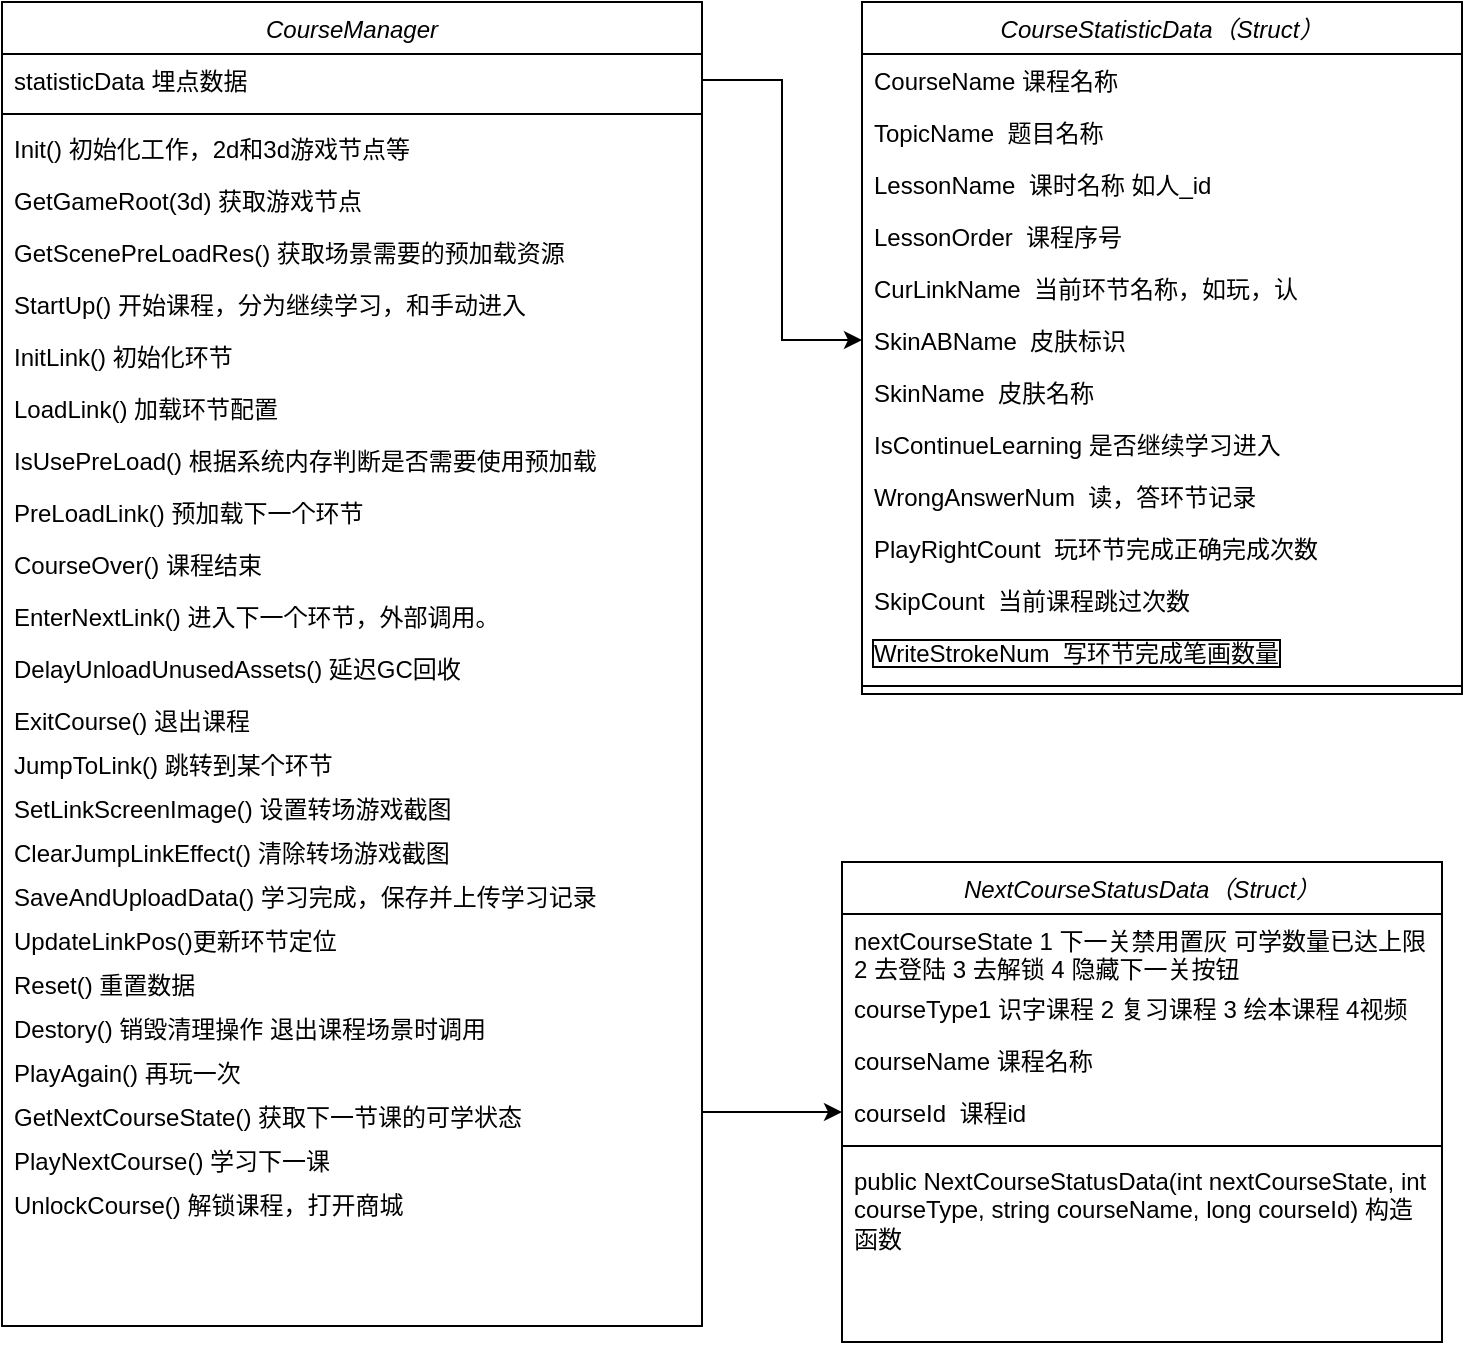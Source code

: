 <mxfile version="20.8.3" type="github">
  <diagram id="C5RBs43oDa-KdzZeNtuy" name="Page-1">
    <mxGraphModel dx="872" dy="565" grid="1" gridSize="10" guides="1" tooltips="1" connect="1" arrows="1" fold="1" page="1" pageScale="1" pageWidth="827" pageHeight="1169" math="0" shadow="0">
      <root>
        <mxCell id="WIyWlLk6GJQsqaUBKTNV-0" />
        <mxCell id="WIyWlLk6GJQsqaUBKTNV-1" parent="WIyWlLk6GJQsqaUBKTNV-0" />
        <mxCell id="zkfFHV4jXpPFQw0GAbJ--0" value="CourseManager" style="swimlane;fontStyle=2;align=center;verticalAlign=top;childLayout=stackLayout;horizontal=1;startSize=26;horizontalStack=0;resizeParent=1;resizeLast=0;collapsible=1;marginBottom=0;rounded=0;shadow=0;strokeWidth=1;" parent="WIyWlLk6GJQsqaUBKTNV-1" vertex="1">
          <mxGeometry x="220" y="120" width="350" height="662" as="geometry">
            <mxRectangle x="230" y="140" width="160" height="26" as="alternateBounds" />
          </mxGeometry>
        </mxCell>
        <mxCell id="zkfFHV4jXpPFQw0GAbJ--1" value="statisticData 埋点数据" style="text;align=left;verticalAlign=top;spacingLeft=4;spacingRight=4;overflow=hidden;rotatable=0;points=[[0,0.5],[1,0.5]];portConstraint=eastwest;" parent="zkfFHV4jXpPFQw0GAbJ--0" vertex="1">
          <mxGeometry y="26" width="350" height="26" as="geometry" />
        </mxCell>
        <mxCell id="zkfFHV4jXpPFQw0GAbJ--4" value="" style="line;html=1;strokeWidth=1;align=left;verticalAlign=middle;spacingTop=-1;spacingLeft=3;spacingRight=3;rotatable=0;labelPosition=right;points=[];portConstraint=eastwest;" parent="zkfFHV4jXpPFQw0GAbJ--0" vertex="1">
          <mxGeometry y="52" width="350" height="8" as="geometry" />
        </mxCell>
        <mxCell id="zkfFHV4jXpPFQw0GAbJ--5" value="Init() 初始化工作，2d和3d游戏节点等" style="text;align=left;verticalAlign=top;spacingLeft=4;spacingRight=4;overflow=hidden;rotatable=0;points=[[0,0.5],[1,0.5]];portConstraint=eastwest;" parent="zkfFHV4jXpPFQw0GAbJ--0" vertex="1">
          <mxGeometry y="60" width="350" height="26" as="geometry" />
        </mxCell>
        <mxCell id="U7nyW-L80Z0Z42NXBnHz-1" value="GetGameRoot(3d) 获取游戏节点" style="text;align=left;verticalAlign=top;spacingLeft=4;spacingRight=4;overflow=hidden;rotatable=0;points=[[0,0.5],[1,0.5]];portConstraint=eastwest;" vertex="1" parent="zkfFHV4jXpPFQw0GAbJ--0">
          <mxGeometry y="86" width="350" height="26" as="geometry" />
        </mxCell>
        <mxCell id="U7nyW-L80Z0Z42NXBnHz-2" value="GetScenePreLoadRes() 获取场景需要的预加载资源" style="text;align=left;verticalAlign=top;spacingLeft=4;spacingRight=4;overflow=hidden;rotatable=0;points=[[0,0.5],[1,0.5]];portConstraint=eastwest;" vertex="1" parent="zkfFHV4jXpPFQw0GAbJ--0">
          <mxGeometry y="112" width="350" height="26" as="geometry" />
        </mxCell>
        <mxCell id="U7nyW-L80Z0Z42NXBnHz-3" value="StartUp() 开始课程，分为继续学习，和手动进入" style="text;align=left;verticalAlign=top;spacingLeft=4;spacingRight=4;overflow=hidden;rotatable=0;points=[[0,0.5],[1,0.5]];portConstraint=eastwest;" vertex="1" parent="zkfFHV4jXpPFQw0GAbJ--0">
          <mxGeometry y="138" width="350" height="26" as="geometry" />
        </mxCell>
        <mxCell id="U7nyW-L80Z0Z42NXBnHz-4" value="InitLink() 初始化环节" style="text;align=left;verticalAlign=top;spacingLeft=4;spacingRight=4;overflow=hidden;rotatable=0;points=[[0,0.5],[1,0.5]];portConstraint=eastwest;" vertex="1" parent="zkfFHV4jXpPFQw0GAbJ--0">
          <mxGeometry y="164" width="350" height="26" as="geometry" />
        </mxCell>
        <mxCell id="U7nyW-L80Z0Z42NXBnHz-5" value="LoadLink() 加载环节配置" style="text;align=left;verticalAlign=top;spacingLeft=4;spacingRight=4;overflow=hidden;rotatable=0;points=[[0,0.5],[1,0.5]];portConstraint=eastwest;" vertex="1" parent="zkfFHV4jXpPFQw0GAbJ--0">
          <mxGeometry y="190" width="350" height="26" as="geometry" />
        </mxCell>
        <mxCell id="U7nyW-L80Z0Z42NXBnHz-6" value="IsUsePreLoad() 根据系统内存判断是否需要使用预加载" style="text;align=left;verticalAlign=top;spacingLeft=4;spacingRight=4;overflow=hidden;rotatable=0;points=[[0,0.5],[1,0.5]];portConstraint=eastwest;" vertex="1" parent="zkfFHV4jXpPFQw0GAbJ--0">
          <mxGeometry y="216" width="350" height="26" as="geometry" />
        </mxCell>
        <mxCell id="U7nyW-L80Z0Z42NXBnHz-7" value="PreLoadLink() 预加载下一个环节" style="text;align=left;verticalAlign=top;spacingLeft=4;spacingRight=4;overflow=hidden;rotatable=0;points=[[0,0.5],[1,0.5]];portConstraint=eastwest;" vertex="1" parent="zkfFHV4jXpPFQw0GAbJ--0">
          <mxGeometry y="242" width="350" height="26" as="geometry" />
        </mxCell>
        <mxCell id="U7nyW-L80Z0Z42NXBnHz-8" value="CourseOver() 课程结束" style="text;align=left;verticalAlign=top;spacingLeft=4;spacingRight=4;overflow=hidden;rotatable=0;points=[[0,0.5],[1,0.5]];portConstraint=eastwest;" vertex="1" parent="zkfFHV4jXpPFQw0GAbJ--0">
          <mxGeometry y="268" width="350" height="26" as="geometry" />
        </mxCell>
        <mxCell id="U7nyW-L80Z0Z42NXBnHz-9" value="EnterNextLink() 进入下一个环节，外部调用。" style="text;align=left;verticalAlign=top;spacingLeft=4;spacingRight=4;overflow=hidden;rotatable=0;points=[[0,0.5],[1,0.5]];portConstraint=eastwest;" vertex="1" parent="zkfFHV4jXpPFQw0GAbJ--0">
          <mxGeometry y="294" width="350" height="26" as="geometry" />
        </mxCell>
        <mxCell id="U7nyW-L80Z0Z42NXBnHz-10" value="DelayUnloadUnusedAssets() 延迟GC回收" style="text;align=left;verticalAlign=top;spacingLeft=4;spacingRight=4;overflow=hidden;rotatable=0;points=[[0,0.5],[1,0.5]];portConstraint=eastwest;" vertex="1" parent="zkfFHV4jXpPFQw0GAbJ--0">
          <mxGeometry y="320" width="350" height="26" as="geometry" />
        </mxCell>
        <mxCell id="U7nyW-L80Z0Z42NXBnHz-12" value="ExitCourse() 退出课程" style="text;align=left;verticalAlign=top;spacingLeft=4;spacingRight=4;overflow=hidden;rotatable=0;points=[[0,0.5],[1,0.5]];portConstraint=eastwest;" vertex="1" parent="zkfFHV4jXpPFQw0GAbJ--0">
          <mxGeometry y="346" width="350" height="22" as="geometry" />
        </mxCell>
        <mxCell id="U7nyW-L80Z0Z42NXBnHz-13" value="JumpToLink() 跳转到某个环节" style="text;align=left;verticalAlign=top;spacingLeft=4;spacingRight=4;overflow=hidden;rotatable=0;points=[[0,0.5],[1,0.5]];portConstraint=eastwest;" vertex="1" parent="zkfFHV4jXpPFQw0GAbJ--0">
          <mxGeometry y="368" width="350" height="22" as="geometry" />
        </mxCell>
        <mxCell id="U7nyW-L80Z0Z42NXBnHz-14" value="SetLinkScreenImage() 设置转场游戏截图" style="text;align=left;verticalAlign=top;spacingLeft=4;spacingRight=4;overflow=hidden;rotatable=0;points=[[0,0.5],[1,0.5]];portConstraint=eastwest;" vertex="1" parent="zkfFHV4jXpPFQw0GAbJ--0">
          <mxGeometry y="390" width="350" height="22" as="geometry" />
        </mxCell>
        <mxCell id="U7nyW-L80Z0Z42NXBnHz-15" value="ClearJumpLinkEffect() 清除转场游戏截图" style="text;align=left;verticalAlign=top;spacingLeft=4;spacingRight=4;overflow=hidden;rotatable=0;points=[[0,0.5],[1,0.5]];portConstraint=eastwest;" vertex="1" parent="zkfFHV4jXpPFQw0GAbJ--0">
          <mxGeometry y="412" width="350" height="22" as="geometry" />
        </mxCell>
        <mxCell id="U7nyW-L80Z0Z42NXBnHz-16" value="SaveAndUploadData() 学习完成，保存并上传学习记录" style="text;align=left;verticalAlign=top;spacingLeft=4;spacingRight=4;overflow=hidden;rotatable=0;points=[[0,0.5],[1,0.5]];portConstraint=eastwest;" vertex="1" parent="zkfFHV4jXpPFQw0GAbJ--0">
          <mxGeometry y="434" width="350" height="22" as="geometry" />
        </mxCell>
        <mxCell id="U7nyW-L80Z0Z42NXBnHz-17" value="UpdateLinkPos()更新环节定位" style="text;align=left;verticalAlign=top;spacingLeft=4;spacingRight=4;overflow=hidden;rotatable=0;points=[[0,0.5],[1,0.5]];portConstraint=eastwest;" vertex="1" parent="zkfFHV4jXpPFQw0GAbJ--0">
          <mxGeometry y="456" width="350" height="22" as="geometry" />
        </mxCell>
        <mxCell id="U7nyW-L80Z0Z42NXBnHz-18" value="Reset() 重置数据" style="text;align=left;verticalAlign=top;spacingLeft=4;spacingRight=4;overflow=hidden;rotatable=0;points=[[0,0.5],[1,0.5]];portConstraint=eastwest;" vertex="1" parent="zkfFHV4jXpPFQw0GAbJ--0">
          <mxGeometry y="478" width="350" height="22" as="geometry" />
        </mxCell>
        <mxCell id="U7nyW-L80Z0Z42NXBnHz-19" value="Destory() 销毁清理操作 退出课程场景时调用" style="text;align=left;verticalAlign=top;spacingLeft=4;spacingRight=4;overflow=hidden;rotatable=0;points=[[0,0.5],[1,0.5]];portConstraint=eastwest;" vertex="1" parent="zkfFHV4jXpPFQw0GAbJ--0">
          <mxGeometry y="500" width="350" height="22" as="geometry" />
        </mxCell>
        <mxCell id="U7nyW-L80Z0Z42NXBnHz-20" value="PlayAgain() 再玩一次" style="text;align=left;verticalAlign=top;spacingLeft=4;spacingRight=4;overflow=hidden;rotatable=0;points=[[0,0.5],[1,0.5]];portConstraint=eastwest;" vertex="1" parent="zkfFHV4jXpPFQw0GAbJ--0">
          <mxGeometry y="522" width="350" height="22" as="geometry" />
        </mxCell>
        <mxCell id="U7nyW-L80Z0Z42NXBnHz-21" value="GetNextCourseState() 获取下一节课的可学状态" style="text;align=left;verticalAlign=top;spacingLeft=4;spacingRight=4;overflow=hidden;rotatable=0;points=[[0,0.5],[1,0.5]];portConstraint=eastwest;" vertex="1" parent="zkfFHV4jXpPFQw0GAbJ--0">
          <mxGeometry y="544" width="350" height="22" as="geometry" />
        </mxCell>
        <mxCell id="U7nyW-L80Z0Z42NXBnHz-22" value="PlayNextCourse() 学习下一课" style="text;align=left;verticalAlign=top;spacingLeft=4;spacingRight=4;overflow=hidden;rotatable=0;points=[[0,0.5],[1,0.5]];portConstraint=eastwest;" vertex="1" parent="zkfFHV4jXpPFQw0GAbJ--0">
          <mxGeometry y="566" width="350" height="22" as="geometry" />
        </mxCell>
        <mxCell id="U7nyW-L80Z0Z42NXBnHz-23" value="UnlockCourse() 解锁课程，打开商城" style="text;align=left;verticalAlign=top;spacingLeft=4;spacingRight=4;overflow=hidden;rotatable=0;points=[[0,0.5],[1,0.5]];portConstraint=eastwest;" vertex="1" parent="zkfFHV4jXpPFQw0GAbJ--0">
          <mxGeometry y="588" width="350" height="22" as="geometry" />
        </mxCell>
        <mxCell id="U7nyW-L80Z0Z42NXBnHz-25" value="NextCourseStatusData（Struct）" style="swimlane;fontStyle=2;align=center;verticalAlign=top;childLayout=stackLayout;horizontal=1;startSize=26;horizontalStack=0;resizeParent=1;resizeLast=0;collapsible=1;marginBottom=0;rounded=0;shadow=0;strokeWidth=1;" vertex="1" parent="WIyWlLk6GJQsqaUBKTNV-1">
          <mxGeometry x="640" y="550" width="300" height="240" as="geometry">
            <mxRectangle x="230" y="140" width="160" height="26" as="alternateBounds" />
          </mxGeometry>
        </mxCell>
        <mxCell id="U7nyW-L80Z0Z42NXBnHz-26" value="nextCourseState 1 下一关禁用置灰 可学数量已达上限 2 去登陆 3 去解锁 4 隐藏下一关按钮" style="text;align=left;verticalAlign=top;spacingLeft=4;spacingRight=4;overflow=hidden;rotatable=0;points=[[0,0.5],[1,0.5]];portConstraint=eastwest;whiteSpace=wrap;" vertex="1" parent="U7nyW-L80Z0Z42NXBnHz-25">
          <mxGeometry y="26" width="300" height="34" as="geometry" />
        </mxCell>
        <mxCell id="U7nyW-L80Z0Z42NXBnHz-27" value="courseType1 识字课程 2 复习课程 3 绘本课程 4视频 " style="text;align=left;verticalAlign=top;spacingLeft=4;spacingRight=4;overflow=hidden;rotatable=0;points=[[0,0.5],[1,0.5]];portConstraint=eastwest;rounded=0;shadow=0;html=0;" vertex="1" parent="U7nyW-L80Z0Z42NXBnHz-25">
          <mxGeometry y="60" width="300" height="26" as="geometry" />
        </mxCell>
        <mxCell id="U7nyW-L80Z0Z42NXBnHz-28" value="courseName 课程名称" style="text;align=left;verticalAlign=top;spacingLeft=4;spacingRight=4;overflow=hidden;rotatable=0;points=[[0,0.5],[1,0.5]];portConstraint=eastwest;rounded=0;shadow=0;html=0;" vertex="1" parent="U7nyW-L80Z0Z42NXBnHz-25">
          <mxGeometry y="86" width="300" height="26" as="geometry" />
        </mxCell>
        <mxCell id="U7nyW-L80Z0Z42NXBnHz-53" value="courseId  课程id" style="text;align=left;verticalAlign=top;spacingLeft=4;spacingRight=4;overflow=hidden;rotatable=0;points=[[0,0.5],[1,0.5]];portConstraint=eastwest;rounded=0;shadow=0;html=0;" vertex="1" parent="U7nyW-L80Z0Z42NXBnHz-25">
          <mxGeometry y="112" width="300" height="26" as="geometry" />
        </mxCell>
        <mxCell id="U7nyW-L80Z0Z42NXBnHz-29" value="" style="line;html=1;strokeWidth=1;align=left;verticalAlign=middle;spacingTop=-1;spacingLeft=3;spacingRight=3;rotatable=0;labelPosition=right;points=[];portConstraint=eastwest;" vertex="1" parent="U7nyW-L80Z0Z42NXBnHz-25">
          <mxGeometry y="138" width="300" height="8" as="geometry" />
        </mxCell>
        <mxCell id="U7nyW-L80Z0Z42NXBnHz-30" value="public NextCourseStatusData(int nextCourseState, int courseType, string courseName, long courseId) 构造函数" style="text;align=left;verticalAlign=top;spacingLeft=4;spacingRight=4;overflow=hidden;rotatable=0;points=[[0,0.5],[1,0.5]];portConstraint=eastwest;whiteSpace=wrap;" vertex="1" parent="U7nyW-L80Z0Z42NXBnHz-25">
          <mxGeometry y="146" width="300" height="62" as="geometry" />
        </mxCell>
        <mxCell id="U7nyW-L80Z0Z42NXBnHz-54" style="edgeStyle=orthogonalEdgeStyle;rounded=0;orthogonalLoop=1;jettySize=auto;html=1;entryX=0;entryY=0.5;entryDx=0;entryDy=0;" edge="1" parent="WIyWlLk6GJQsqaUBKTNV-1" source="U7nyW-L80Z0Z42NXBnHz-21" target="U7nyW-L80Z0Z42NXBnHz-53">
          <mxGeometry relative="1" as="geometry" />
        </mxCell>
        <mxCell id="U7nyW-L80Z0Z42NXBnHz-55" value="CourseStatisticData（Struct）" style="swimlane;fontStyle=2;align=center;verticalAlign=top;childLayout=stackLayout;horizontal=1;startSize=26;horizontalStack=0;resizeParent=1;resizeLast=0;collapsible=1;marginBottom=0;rounded=0;shadow=0;strokeWidth=1;" vertex="1" parent="WIyWlLk6GJQsqaUBKTNV-1">
          <mxGeometry x="650" y="120" width="300" height="346" as="geometry">
            <mxRectangle x="230" y="140" width="160" height="26" as="alternateBounds" />
          </mxGeometry>
        </mxCell>
        <mxCell id="U7nyW-L80Z0Z42NXBnHz-56" value="CourseName 课程名称" style="text;align=left;verticalAlign=top;spacingLeft=4;spacingRight=4;overflow=hidden;rotatable=0;points=[[0,0.5],[1,0.5]];portConstraint=eastwest;" vertex="1" parent="U7nyW-L80Z0Z42NXBnHz-55">
          <mxGeometry y="26" width="300" height="26" as="geometry" />
        </mxCell>
        <mxCell id="U7nyW-L80Z0Z42NXBnHz-57" value="TopicName  题目名称" style="text;align=left;verticalAlign=top;spacingLeft=4;spacingRight=4;overflow=hidden;rotatable=0;points=[[0,0.5],[1,0.5]];portConstraint=eastwest;rounded=0;shadow=0;html=0;" vertex="1" parent="U7nyW-L80Z0Z42NXBnHz-55">
          <mxGeometry y="52" width="300" height="26" as="geometry" />
        </mxCell>
        <mxCell id="U7nyW-L80Z0Z42NXBnHz-58" value="LessonName  课时名称 如人_id" style="text;align=left;verticalAlign=top;spacingLeft=4;spacingRight=4;overflow=hidden;rotatable=0;points=[[0,0.5],[1,0.5]];portConstraint=eastwest;rounded=0;shadow=0;html=0;" vertex="1" parent="U7nyW-L80Z0Z42NXBnHz-55">
          <mxGeometry y="78" width="300" height="26" as="geometry" />
        </mxCell>
        <mxCell id="U7nyW-L80Z0Z42NXBnHz-59" value="LessonOrder  课程序号" style="text;align=left;verticalAlign=top;spacingLeft=4;spacingRight=4;overflow=hidden;rotatable=0;points=[[0,0.5],[1,0.5]];portConstraint=eastwest;rounded=0;shadow=0;html=0;" vertex="1" parent="U7nyW-L80Z0Z42NXBnHz-55">
          <mxGeometry y="104" width="300" height="26" as="geometry" />
        </mxCell>
        <mxCell id="U7nyW-L80Z0Z42NXBnHz-62" value="CurLinkName  当前环节名称，如玩，认" style="text;align=left;verticalAlign=top;spacingLeft=4;spacingRight=4;overflow=hidden;rotatable=0;points=[[0,0.5],[1,0.5]];portConstraint=eastwest;rounded=0;shadow=0;html=0;" vertex="1" parent="U7nyW-L80Z0Z42NXBnHz-55">
          <mxGeometry y="130" width="300" height="26" as="geometry" />
        </mxCell>
        <mxCell id="U7nyW-L80Z0Z42NXBnHz-63" value="SkinABName  皮肤标识" style="text;align=left;verticalAlign=top;spacingLeft=4;spacingRight=4;overflow=hidden;rotatable=0;points=[[0,0.5],[1,0.5]];portConstraint=eastwest;rounded=0;shadow=0;html=0;" vertex="1" parent="U7nyW-L80Z0Z42NXBnHz-55">
          <mxGeometry y="156" width="300" height="26" as="geometry" />
        </mxCell>
        <mxCell id="U7nyW-L80Z0Z42NXBnHz-64" value="SkinName  皮肤名称" style="text;align=left;verticalAlign=top;spacingLeft=4;spacingRight=4;overflow=hidden;rotatable=0;points=[[0,0.5],[1,0.5]];portConstraint=eastwest;rounded=0;shadow=0;html=0;" vertex="1" parent="U7nyW-L80Z0Z42NXBnHz-55">
          <mxGeometry y="182" width="300" height="26" as="geometry" />
        </mxCell>
        <mxCell id="U7nyW-L80Z0Z42NXBnHz-66" value="IsContinueLearning 是否继续学习进入" style="text;align=left;verticalAlign=top;spacingLeft=4;spacingRight=4;overflow=hidden;rotatable=0;points=[[0,0.5],[1,0.5]];portConstraint=eastwest;rounded=0;shadow=0;html=0;" vertex="1" parent="U7nyW-L80Z0Z42NXBnHz-55">
          <mxGeometry y="208" width="300" height="26" as="geometry" />
        </mxCell>
        <mxCell id="U7nyW-L80Z0Z42NXBnHz-65" value="WrongAnswerNum  读，答环节记录" style="text;align=left;verticalAlign=top;spacingLeft=4;spacingRight=4;overflow=hidden;rotatable=0;points=[[0,0.5],[1,0.5]];portConstraint=eastwest;rounded=0;shadow=0;html=0;" vertex="1" parent="U7nyW-L80Z0Z42NXBnHz-55">
          <mxGeometry y="234" width="300" height="26" as="geometry" />
        </mxCell>
        <mxCell id="U7nyW-L80Z0Z42NXBnHz-67" value="PlayRightCount  玩环节完成正确完成次数" style="text;align=left;verticalAlign=top;spacingLeft=4;spacingRight=4;overflow=hidden;rotatable=0;points=[[0,0.5],[1,0.5]];portConstraint=eastwest;rounded=0;shadow=0;html=0;" vertex="1" parent="U7nyW-L80Z0Z42NXBnHz-55">
          <mxGeometry y="260" width="300" height="26" as="geometry" />
        </mxCell>
        <mxCell id="U7nyW-L80Z0Z42NXBnHz-68" value="SkipCount  当前课程跳过次数" style="text;align=left;verticalAlign=top;spacingLeft=4;spacingRight=4;overflow=hidden;rotatable=0;points=[[0,0.5],[1,0.5]];portConstraint=eastwest;rounded=0;shadow=0;html=0;" vertex="1" parent="U7nyW-L80Z0Z42NXBnHz-55">
          <mxGeometry y="286" width="300" height="26" as="geometry" />
        </mxCell>
        <mxCell id="U7nyW-L80Z0Z42NXBnHz-69" value="WriteStrokeNum  写环节完成笔画数量" style="text;align=left;verticalAlign=top;spacingLeft=4;spacingRight=4;overflow=hidden;rotatable=0;points=[[0,0.5],[1,0.5]];portConstraint=eastwest;rounded=0;shadow=0;html=0;labelBorderColor=default;" vertex="1" parent="U7nyW-L80Z0Z42NXBnHz-55">
          <mxGeometry y="312" width="300" height="26" as="geometry" />
        </mxCell>
        <mxCell id="U7nyW-L80Z0Z42NXBnHz-60" value="" style="line;html=1;strokeWidth=1;align=left;verticalAlign=middle;spacingTop=-1;spacingLeft=3;spacingRight=3;rotatable=0;labelPosition=right;points=[];portConstraint=eastwest;" vertex="1" parent="U7nyW-L80Z0Z42NXBnHz-55">
          <mxGeometry y="338" width="300" height="8" as="geometry" />
        </mxCell>
        <mxCell id="U7nyW-L80Z0Z42NXBnHz-70" style="edgeStyle=orthogonalEdgeStyle;rounded=0;orthogonalLoop=1;jettySize=auto;html=1;entryX=0;entryY=0.5;entryDx=0;entryDy=0;" edge="1" parent="WIyWlLk6GJQsqaUBKTNV-1" source="zkfFHV4jXpPFQw0GAbJ--1" target="U7nyW-L80Z0Z42NXBnHz-63">
          <mxGeometry relative="1" as="geometry" />
        </mxCell>
      </root>
    </mxGraphModel>
  </diagram>
</mxfile>
